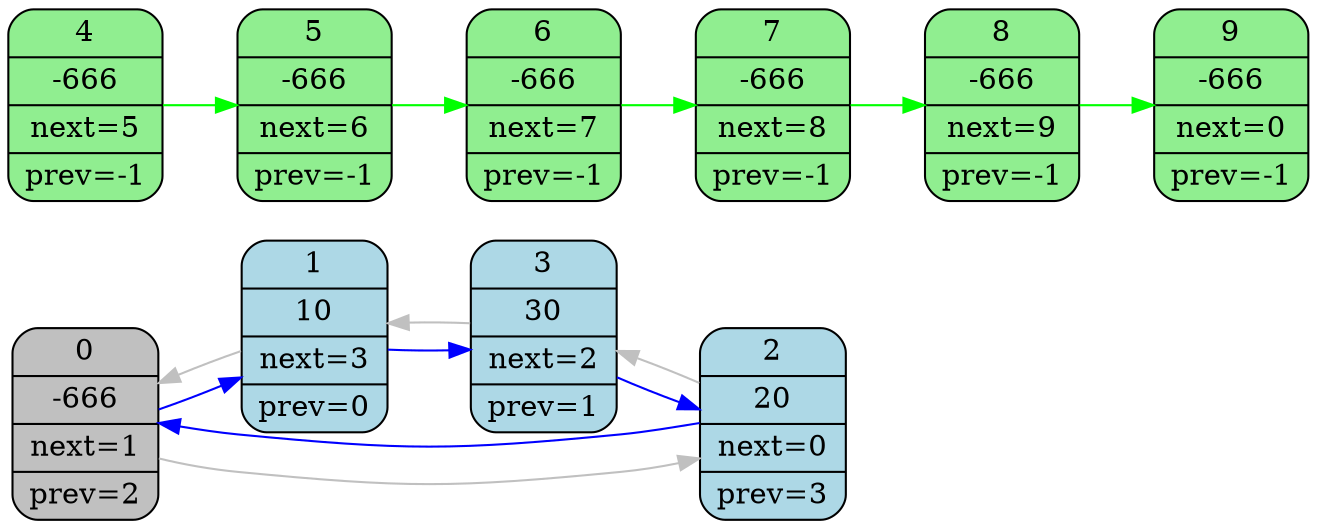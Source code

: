 digraph List {
	rankdir=LR

	node0 [shape=Mrecord, style="rounded, filled", label="0 | -666 | next=1 | prev=2", fillcolor="grey"];
	node1 [shape=Mrecord, style="rounded, filled", label="1 | 10 | next=3 | prev=0", fillcolor="lightblue"];
	node2 [shape=Mrecord, style="rounded, filled", label="2 | 20 | next=0 | prev=3", fillcolor="lightblue"];
	node3 [shape=Mrecord, style="rounded, filled", label="3 | 30 | next=2 | prev=1", fillcolor="lightblue"];
	node4 [shape=Mrecord, style="rounded, filled", label="4 | -666 | next=5 | prev=-1", fillcolor="lightgreen"];
	node5 [shape=Mrecord, style="rounded, filled", label="5 | -666 | next=6 | prev=-1", fillcolor="lightgreen"];
	node6 [shape=Mrecord, style="rounded, filled", label="6 | -666 | next=7 | prev=-1", fillcolor="lightgreen"];
	node7 [shape=Mrecord, style="rounded, filled", label="7 | -666 | next=8 | prev=-1", fillcolor="lightgreen"];
	node8 [shape=Mrecord, style="rounded, filled", label="8 | -666 | next=9 | prev=-1", fillcolor="lightgreen"];
	node9 [shape=Mrecord, style="rounded, filled", label="9 | -666 | next=0 | prev=-1", fillcolor="lightgreen"];

	edge[color=blue];
  	node0 -> node1
  	node1 -> node3
	node3 -> node2
	node2 -> node0

	edge[color=gray]
	node0 -> node2
  	node2 -> node3
	node3 -> node1
	node1 -> node0

	edge[color=green]
	node4
	node4 [fillcolor="lightgreen"]
	node4 -> node5
	node5 [fillcolor="lightgreen"]
	node5 -> node6
	node6 [fillcolor="lightgreen"]
	node6 -> node7
	node7 [fillcolor="lightgreen"]
	node7 -> node8
	node8 [fillcolor="lightgreen"]
	node8 -> node9
	node9 [fillcolor="lightgreen"]
}